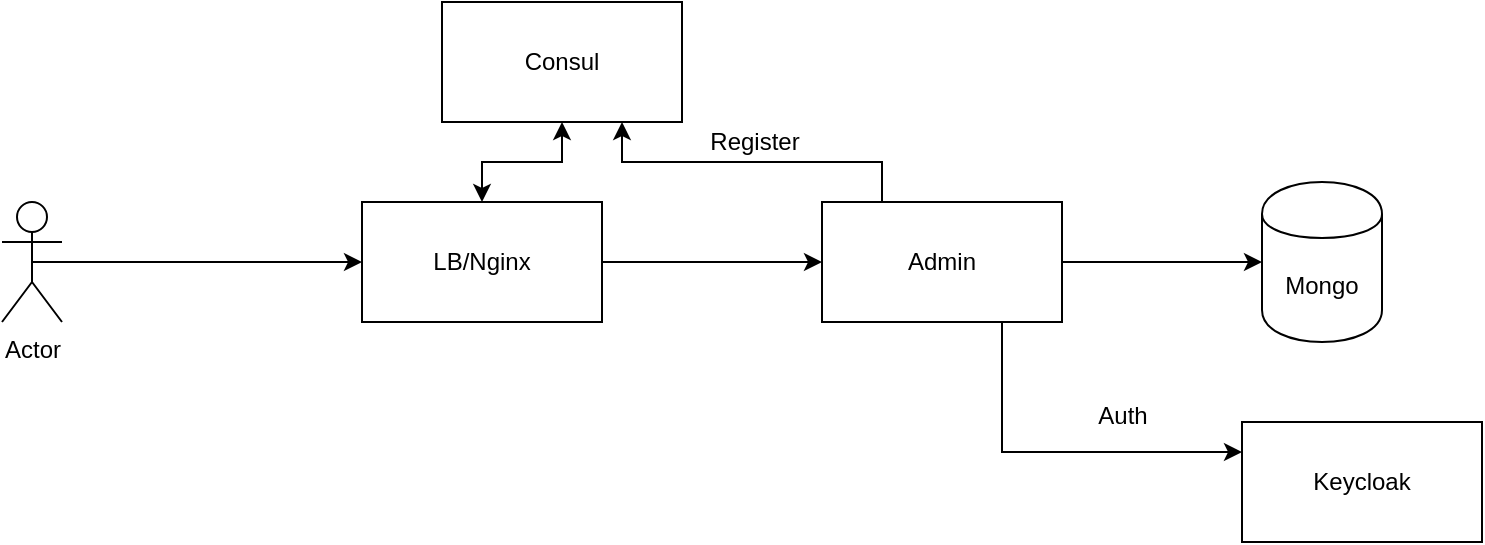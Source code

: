 <mxfile version="12.9.7" type="github" pages="2">
  <diagram id="HoWY3-7n1yEAgU71Xv7i" name="General">
    <mxGraphModel dx="1355" dy="770" grid="1" gridSize="10" guides="1" tooltips="1" connect="1" arrows="1" fold="1" page="1" pageScale="1" pageWidth="850" pageHeight="1100" math="0" shadow="0">
      <root>
        <mxCell id="0nS2ISkZ507JXCFMNbt4-0" />
        <mxCell id="0nS2ISkZ507JXCFMNbt4-1" parent="0nS2ISkZ507JXCFMNbt4-0" />
        <mxCell id="N-z4IaEQBaFIQrVJyV08-5" style="edgeStyle=orthogonalEdgeStyle;rounded=0;orthogonalLoop=1;jettySize=auto;html=1;exitX=0.5;exitY=0;exitDx=0;exitDy=0;startArrow=classic;startFill=1;" parent="0nS2ISkZ507JXCFMNbt4-1" source="0nS2ISkZ507JXCFMNbt4-2" target="N-z4IaEQBaFIQrVJyV08-4" edge="1">
          <mxGeometry relative="1" as="geometry" />
        </mxCell>
        <mxCell id="N-z4IaEQBaFIQrVJyV08-6" style="edgeStyle=orthogonalEdgeStyle;rounded=0;orthogonalLoop=1;jettySize=auto;html=1;exitX=1;exitY=0.5;exitDx=0;exitDy=0;entryX=0;entryY=0.5;entryDx=0;entryDy=0;startArrow=none;startFill=0;" parent="0nS2ISkZ507JXCFMNbt4-1" source="0nS2ISkZ507JXCFMNbt4-2" target="0nS2ISkZ507JXCFMNbt4-4" edge="1">
          <mxGeometry relative="1" as="geometry" />
        </mxCell>
        <mxCell id="0nS2ISkZ507JXCFMNbt4-2" value="LB/Nginx" style="rounded=0;whiteSpace=wrap;html=1;" parent="0nS2ISkZ507JXCFMNbt4-1" vertex="1">
          <mxGeometry x="250" y="200" width="120" height="60" as="geometry" />
        </mxCell>
        <mxCell id="0nS2ISkZ507JXCFMNbt4-3" value="Keycloak" style="rounded=0;whiteSpace=wrap;html=1;" parent="0nS2ISkZ507JXCFMNbt4-1" vertex="1">
          <mxGeometry x="690" y="310" width="120" height="60" as="geometry" />
        </mxCell>
        <mxCell id="N-z4IaEQBaFIQrVJyV08-7" style="edgeStyle=orthogonalEdgeStyle;rounded=0;orthogonalLoop=1;jettySize=auto;html=1;exitX=0.25;exitY=0;exitDx=0;exitDy=0;entryX=0.75;entryY=1;entryDx=0;entryDy=0;startArrow=none;startFill=0;" parent="0nS2ISkZ507JXCFMNbt4-1" source="0nS2ISkZ507JXCFMNbt4-4" target="N-z4IaEQBaFIQrVJyV08-4" edge="1">
          <mxGeometry relative="1" as="geometry" />
        </mxCell>
        <mxCell id="N-z4IaEQBaFIQrVJyV08-8" value="Register" style="text;html=1;align=center;verticalAlign=middle;resizable=0;points=[];" parent="N-z4IaEQBaFIQrVJyV08-7" vertex="1" connectable="0">
          <mxGeometry x="-0.463" y="-2" relative="1" as="geometry">
            <mxPoint x="-39" y="-8" as="offset" />
          </mxGeometry>
        </mxCell>
        <mxCell id="N-z4IaEQBaFIQrVJyV08-10" style="edgeStyle=orthogonalEdgeStyle;rounded=0;orthogonalLoop=1;jettySize=auto;html=1;exitX=0.75;exitY=1;exitDx=0;exitDy=0;entryX=0;entryY=0.25;entryDx=0;entryDy=0;startArrow=none;startFill=0;" parent="0nS2ISkZ507JXCFMNbt4-1" source="0nS2ISkZ507JXCFMNbt4-4" target="0nS2ISkZ507JXCFMNbt4-3" edge="1">
          <mxGeometry relative="1" as="geometry" />
        </mxCell>
        <mxCell id="N-z4IaEQBaFIQrVJyV08-11" value="Auth" style="text;html=1;align=center;verticalAlign=middle;resizable=0;points=[];" parent="N-z4IaEQBaFIQrVJyV08-10" vertex="1" connectable="0">
          <mxGeometry x="0.191" y="4" relative="1" as="geometry">
            <mxPoint x="15" y="-14" as="offset" />
          </mxGeometry>
        </mxCell>
        <mxCell id="eWZyLBiUaJfGPGkcN9EM-0" style="edgeStyle=orthogonalEdgeStyle;rounded=0;orthogonalLoop=1;jettySize=auto;html=1;exitX=1;exitY=0.5;exitDx=0;exitDy=0;entryX=0;entryY=0.5;entryDx=0;entryDy=0;" edge="1" parent="0nS2ISkZ507JXCFMNbt4-1" source="0nS2ISkZ507JXCFMNbt4-4" target="0nS2ISkZ507JXCFMNbt4-5">
          <mxGeometry relative="1" as="geometry" />
        </mxCell>
        <mxCell id="0nS2ISkZ507JXCFMNbt4-4" value="Admin" style="rounded=0;whiteSpace=wrap;html=1;" parent="0nS2ISkZ507JXCFMNbt4-1" vertex="1">
          <mxGeometry x="480" y="200" width="120" height="60" as="geometry" />
        </mxCell>
        <mxCell id="0nS2ISkZ507JXCFMNbt4-5" value="Mongo" style="shape=cylinder;whiteSpace=wrap;html=1;boundedLbl=1;backgroundOutline=1;" parent="0nS2ISkZ507JXCFMNbt4-1" vertex="1">
          <mxGeometry x="700" y="190" width="60" height="80" as="geometry" />
        </mxCell>
        <mxCell id="N-z4IaEQBaFIQrVJyV08-2" style="edgeStyle=orthogonalEdgeStyle;rounded=0;orthogonalLoop=1;jettySize=auto;html=1;exitX=0.5;exitY=0.5;exitDx=0;exitDy=0;exitPerimeter=0;entryX=0;entryY=0.5;entryDx=0;entryDy=0;" parent="0nS2ISkZ507JXCFMNbt4-1" source="N-z4IaEQBaFIQrVJyV08-0" target="0nS2ISkZ507JXCFMNbt4-2" edge="1">
          <mxGeometry relative="1" as="geometry" />
        </mxCell>
        <mxCell id="N-z4IaEQBaFIQrVJyV08-0" value="Actor" style="shape=umlActor;verticalLabelPosition=bottom;labelBackgroundColor=#ffffff;verticalAlign=top;html=1;outlineConnect=0;" parent="0nS2ISkZ507JXCFMNbt4-1" vertex="1">
          <mxGeometry x="70" y="200" width="30" height="60" as="geometry" />
        </mxCell>
        <mxCell id="N-z4IaEQBaFIQrVJyV08-4" value="Consul" style="rounded=0;whiteSpace=wrap;html=1;" parent="0nS2ISkZ507JXCFMNbt4-1" vertex="1">
          <mxGeometry x="290" y="100" width="120" height="60" as="geometry" />
        </mxCell>
      </root>
    </mxGraphModel>
  </diagram>
  <diagram id="5WX_l4jyAp22XF3qPS4V" name="Admin">
    
    <mxGraphModel dx="1046" dy="635" grid="1" gridSize="10" guides="1" tooltips="1" connect="1" arrows="1" fold="1" page="1" pageScale="1" pageWidth="850" pageHeight="1100" math="0" shadow="0">
      
      <root>
        
        <mxCell id="0" />
        
        <mxCell id="1" parent="0" />
        
        <mxCell id="Wd8fPJMyf6eNtm4yL3iR-18" style="edgeStyle=orthogonalEdgeStyle;rounded=0;orthogonalLoop=1;jettySize=auto;html=1;exitX=1;exitY=0.5;exitDx=0;exitDy=0;" parent="1" source="Wd8fPJMyf6eNtm4yL3iR-1" target="Wd8fPJMyf6eNtm4yL3iR-16" edge="1">
          
          <mxGeometry relative="1" as="geometry" />
          
        </mxCell>
        
        <mxCell id="Wd8fPJMyf6eNtm4yL3iR-1" value="Admin UI" style="rounded=0;whiteSpace=wrap;html=1;" parent="1" vertex="1">
          
          <mxGeometry x="162" y="170" width="120" height="60" as="geometry" />
          
        </mxCell>
        
        <mxCell id="Wd8fPJMyf6eNtm4yL3iR-21" style="edgeStyle=orthogonalEdgeStyle;rounded=0;orthogonalLoop=1;jettySize=auto;html=1;exitX=1;exitY=0.5;exitDx=0;exitDy=0;entryX=0;entryY=0.5;entryDx=0;entryDy=0;" parent="1" source="Wd8fPJMyf6eNtm4yL3iR-2" target="Wd8fPJMyf6eNtm4yL3iR-19" edge="1">
          
          <mxGeometry relative="1" as="geometry" />
          
        </mxCell>
        
        <mxCell id="Wd8fPJMyf6eNtm4yL3iR-2" value="Caffe Admin" style="rounded=0;whiteSpace=wrap;html=1;" parent="1" vertex="1">
          
          <mxGeometry x="162" y="280" width="120" height="60" as="geometry" />
          
        </mxCell>
        
        <mxCell id="Wd8fPJMyf6eNtm4yL3iR-4" value="" style="endArrow=classic;html=1;" parent="1" target="Wd8fPJMyf6eNtm4yL3iR-1" edge="1">
          
          <mxGeometry width="50" height="50" relative="1" as="geometry">
            
            <mxPoint x="50" y="202" as="sourcePoint" />
            
            <mxPoint x="100" y="160" as="targetPoint" />
            
          </mxGeometry>
          
        </mxCell>
        
        <mxCell id="Wd8fPJMyf6eNtm4yL3iR-5" value=":9060" style="text;html=1;align=center;verticalAlign=middle;resizable=0;points=[];" parent="Wd8fPJMyf6eNtm4yL3iR-4" vertex="1" connectable="0">
          
          <mxGeometry x="-0.229" y="-5" relative="1" as="geometry">
            
            <mxPoint y="7" as="offset" />
            
          </mxGeometry>
          
        </mxCell>
        
        <mxCell id="Wd8fPJMyf6eNtm4yL3iR-12" value=":9000" style="text;html=1;align=center;verticalAlign=middle;resizable=0;points=[];" parent="Wd8fPJMyf6eNtm4yL3iR-4" vertex="1" connectable="0">
          
          <mxGeometry x="-0.229" y="-5" relative="1" as="geometry">
            
            <mxPoint x="1" y="-21" as="offset" />
            
          </mxGeometry>
          
        </mxCell>
        
        <mxCell id="Wd8fPJMyf6eNtm4yL3iR-6" value="" style="endArrow=classic;html=1;entryX=0;entryY=0.5;entryDx=0;entryDy=0;" parent="1" target="Wd8fPJMyf6eNtm4yL3iR-2" edge="1">
          
          <mxGeometry width="50" height="50" relative="1" as="geometry">
            
            <mxPoint x="50" y="310" as="sourcePoint" />
            
            <mxPoint x="170" y="290" as="targetPoint" />
            
          </mxGeometry>
          
        </mxCell>
        
        <mxCell id="Wd8fPJMyf6eNtm4yL3iR-8" value=":9061" style="text;html=1;align=center;verticalAlign=middle;resizable=0;points=[];" parent="Wd8fPJMyf6eNtm4yL3iR-6" vertex="1" connectable="0">
          
          <mxGeometry x="0.133" y="-3" relative="1" as="geometry">
            
            <mxPoint x="-36" y="6" as="offset" />
            
          </mxGeometry>
          
        </mxCell>
        
        <mxCell id="Wd8fPJMyf6eNtm4yL3iR-13" value=":9001" style="text;html=1;align=center;verticalAlign=middle;resizable=0;points=[];" parent="Wd8fPJMyf6eNtm4yL3iR-6" vertex="1" connectable="0">
          
          <mxGeometry x="0.133" y="-3" relative="1" as="geometry">
            
            <mxPoint x="-36" y="-14" as="offset" />
            
          </mxGeometry>
          
        </mxCell>
        
        <mxCell id="Wd8fPJMyf6eNtm4yL3iR-25" style="edgeStyle=orthogonalEdgeStyle;rounded=0;orthogonalLoop=1;jettySize=auto;html=1;exitX=1;exitY=0.5;exitDx=0;exitDy=0;entryX=0;entryY=0.5;entryDx=0;entryDy=0;" parent="1" source="Wd8fPJMyf6eNtm4yL3iR-9" target="Wd8fPJMyf6eNtm4yL3iR-24" edge="1">
          
          <mxGeometry relative="1" as="geometry" />
          
        </mxCell>
        
        <mxCell id="Wd8fPJMyf6eNtm4yL3iR-9" value="Caffe" style="rounded=0;whiteSpace=wrap;html=1;" parent="1" vertex="1">
          
          <mxGeometry x="162" y="480" width="120" height="60" as="geometry" />
          
        </mxCell>
        
        <mxCell id="Wd8fPJMyf6eNtm4yL3iR-10" value="" style="endArrow=classic;html=1;entryX=0;entryY=0.5;entryDx=0;entryDy=0;" parent="1" target="Wd8fPJMyf6eNtm4yL3iR-9" edge="1">
          
          <mxGeometry width="50" height="50" relative="1" as="geometry">
            
            <mxPoint x="50" y="510" as="sourcePoint" />
            
            <mxPoint x="170" y="490" as="targetPoint" />
            
          </mxGeometry>
          
        </mxCell>
        
        <mxCell id="Wd8fPJMyf6eNtm4yL3iR-11" value=":9062" style="text;html=1;align=center;verticalAlign=middle;resizable=0;points=[];" parent="Wd8fPJMyf6eNtm4yL3iR-10" vertex="1" connectable="0">
          
          <mxGeometry x="0.133" y="-3" relative="1" as="geometry">
            
            <mxPoint x="-36" y="6" as="offset" />
            
          </mxGeometry>
          
        </mxCell>
        
        <mxCell id="Wd8fPJMyf6eNtm4yL3iR-14" value=":9002" style="text;html=1;align=center;verticalAlign=middle;resizable=0;points=[];" parent="Wd8fPJMyf6eNtm4yL3iR-10" vertex="1" connectable="0">
          
          <mxGeometry x="0.133" y="-3" relative="1" as="geometry">
            
            <mxPoint x="-36" y="-14" as="offset" />
            
          </mxGeometry>
          
        </mxCell>
        
        <mxCell id="Wd8fPJMyf6eNtm4yL3iR-15" value="Caffe Info" style="shape=cylinder;whiteSpace=wrap;html=1;boundedLbl=1;backgroundOutline=1;" parent="1" vertex="1">
          
          <mxGeometry x="600" y="160" width="60" height="80" as="geometry" />
          
        </mxCell>
        
        <mxCell id="Wd8fPJMyf6eNtm4yL3iR-17" style="edgeStyle=orthogonalEdgeStyle;rounded=0;orthogonalLoop=1;jettySize=auto;html=1;exitX=1;exitY=0.5;exitDx=0;exitDy=0;entryX=0;entryY=0.5;entryDx=0;entryDy=0;" parent="1" source="Wd8fPJMyf6eNtm4yL3iR-16" target="Wd8fPJMyf6eNtm4yL3iR-15" edge="1">
          
          <mxGeometry relative="1" as="geometry" />
          
        </mxCell>
        
        <mxCell id="Wd8fPJMyf6eNtm4yL3iR-16" value="Admin Backend" style="rounded=0;whiteSpace=wrap;html=1;" parent="1" vertex="1">
          
          <mxGeometry x="410" y="170" width="120" height="60" as="geometry" />
          
        </mxCell>
        
        <mxCell id="Wd8fPJMyf6eNtm4yL3iR-22" style="edgeStyle=orthogonalEdgeStyle;rounded=0;orthogonalLoop=1;jettySize=auto;html=1;exitX=1;exitY=0.5;exitDx=0;exitDy=0;entryX=0;entryY=0.5;entryDx=0;entryDy=0;" parent="1" source="Wd8fPJMyf6eNtm4yL3iR-19" target="Wd8fPJMyf6eNtm4yL3iR-20" edge="1">
          
          <mxGeometry relative="1" as="geometry" />
          
        </mxCell>
        
        <mxCell id="Wd8fPJMyf6eNtm4yL3iR-23" style="edgeStyle=orthogonalEdgeStyle;rounded=0;orthogonalLoop=1;jettySize=auto;html=1;exitX=0.5;exitY=0;exitDx=0;exitDy=0;" parent="1" source="Wd8fPJMyf6eNtm4yL3iR-19" target="Wd8fPJMyf6eNtm4yL3iR-16" edge="1">
          
          <mxGeometry relative="1" as="geometry" />
          
        </mxCell>
        
        <mxCell id="Wd8fPJMyf6eNtm4yL3iR-19" value="Caffe Admin Back" style="rounded=0;whiteSpace=wrap;html=1;" parent="1" vertex="1">
          
          <mxGeometry x="410" y="280" width="120" height="60" as="geometry" />
          
        </mxCell>
        
        <mxCell id="Wd8fPJMyf6eNtm4yL3iR-20" value="Catalog" style="shape=cylinder;whiteSpace=wrap;html=1;boundedLbl=1;backgroundOutline=1;" parent="1" vertex="1">
          
          <mxGeometry x="600" y="270" width="60" height="80" as="geometry" />
          
        </mxCell>
        
        <mxCell id="Wd8fPJMyf6eNtm4yL3iR-27" style="edgeStyle=orthogonalEdgeStyle;rounded=0;orthogonalLoop=1;jettySize=auto;html=1;exitX=1;exitY=0.5;exitDx=0;exitDy=0;entryX=0;entryY=0.5;entryDx=0;entryDy=0;" parent="1" source="Wd8fPJMyf6eNtm4yL3iR-24" target="Wd8fPJMyf6eNtm4yL3iR-26" edge="1">
          
          <mxGeometry relative="1" as="geometry" />
          
        </mxCell>
        
        <mxCell id="Wd8fPJMyf6eNtm4yL3iR-24" value="Caffe Back" style="rounded=0;whiteSpace=wrap;html=1;" parent="1" vertex="1">
          
          <mxGeometry x="410" y="480" width="120" height="60" as="geometry" />
          
        </mxCell>
        
        <mxCell id="Wd8fPJMyf6eNtm4yL3iR-26" value="Caffe" style="shape=cylinder;whiteSpace=wrap;html=1;boundedLbl=1;backgroundOutline=1;" parent="1" vertex="1">
          
          <mxGeometry x="600" y="470" width="60" height="80" as="geometry" />
          
        </mxCell>
        
        <mxCell id="Wd8fPJMyf6eNtm4yL3iR-29" style="edgeStyle=orthogonalEdgeStyle;rounded=0;orthogonalLoop=1;jettySize=auto;html=1;exitX=0.5;exitY=0;exitDx=0;exitDy=0;entryX=0.5;entryY=1;entryDx=0;entryDy=0;" parent="1" source="Wd8fPJMyf6eNtm4yL3iR-28" target="Wd8fPJMyf6eNtm4yL3iR-19" edge="1">
          
          <mxGeometry relative="1" as="geometry" />
          
        </mxCell>
        
        <mxCell id="Wd8fPJMyf6eNtm4yL3iR-30" style="edgeStyle=orthogonalEdgeStyle;rounded=0;orthogonalLoop=1;jettySize=auto;html=1;exitX=0.5;exitY=1;exitDx=0;exitDy=0;" parent="1" source="Wd8fPJMyf6eNtm4yL3iR-28" target="Wd8fPJMyf6eNtm4yL3iR-24" edge="1">
          
          <mxGeometry relative="1" as="geometry" />
          
        </mxCell>
        
        <mxCell id="Wd8fPJMyf6eNtm4yL3iR-28" value="Catalog Sync" style="rounded=0;whiteSpace=wrap;html=1;" parent="1" vertex="1">
          
          <mxGeometry x="410" y="380" width="120" height="60" as="geometry" />
          
        </mxCell>
        
      </root>
      
    </mxGraphModel>
    
  </diagram>
</mxfile>
